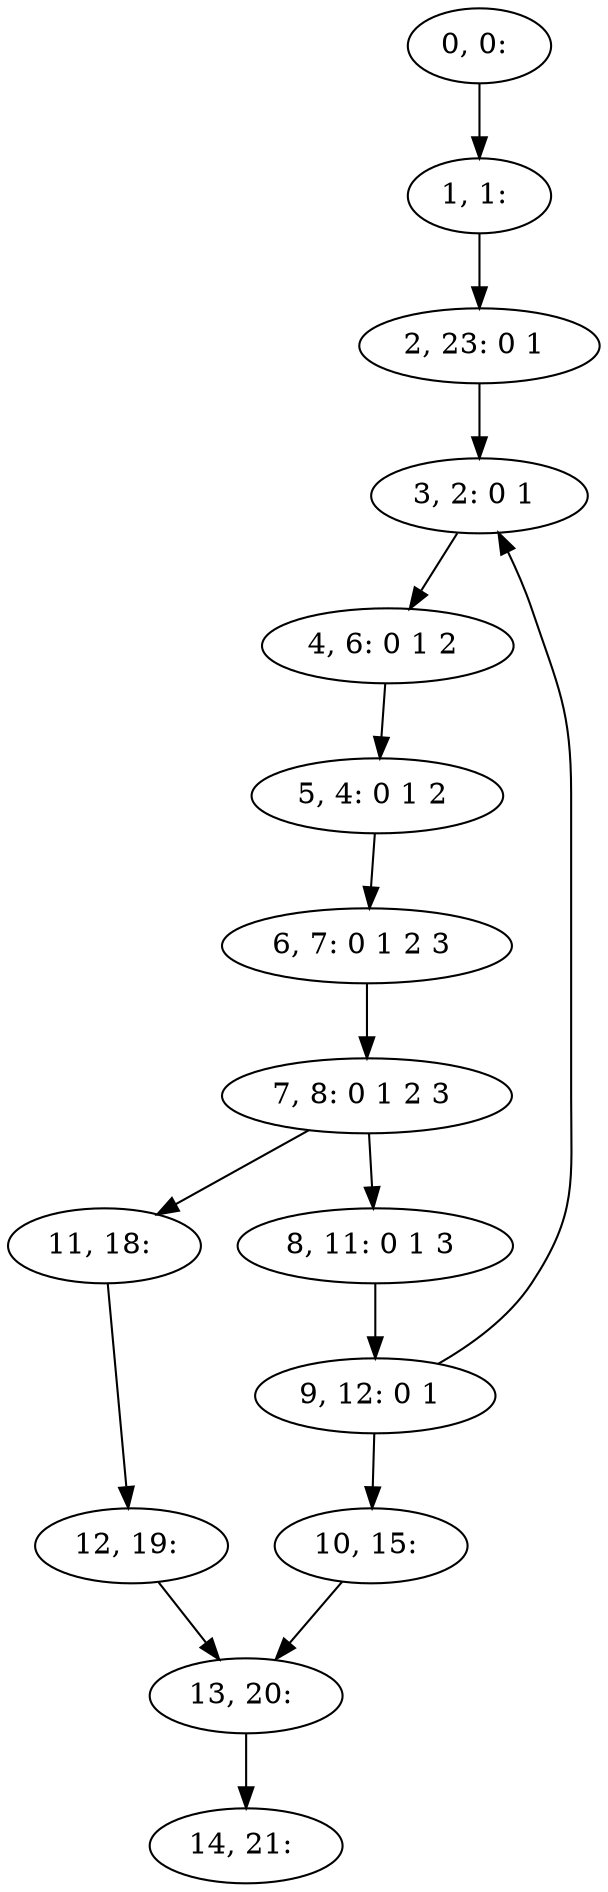 digraph G {
0[label="0, 0: "];
1[label="1, 1: "];
2[label="2, 23: 0 1 "];
3[label="3, 2: 0 1 "];
4[label="4, 6: 0 1 2 "];
5[label="5, 4: 0 1 2 "];
6[label="6, 7: 0 1 2 3 "];
7[label="7, 8: 0 1 2 3 "];
8[label="8, 11: 0 1 3 "];
9[label="9, 12: 0 1 "];
10[label="10, 15: "];
11[label="11, 18: "];
12[label="12, 19: "];
13[label="13, 20: "];
14[label="14, 21: "];
0->1 ;
1->2 ;
2->3 ;
3->4 ;
4->5 ;
5->6 ;
6->7 ;
7->8 ;
7->11 ;
8->9 ;
9->10 ;
9->3 ;
10->13 ;
11->12 ;
12->13 ;
13->14 ;
}
